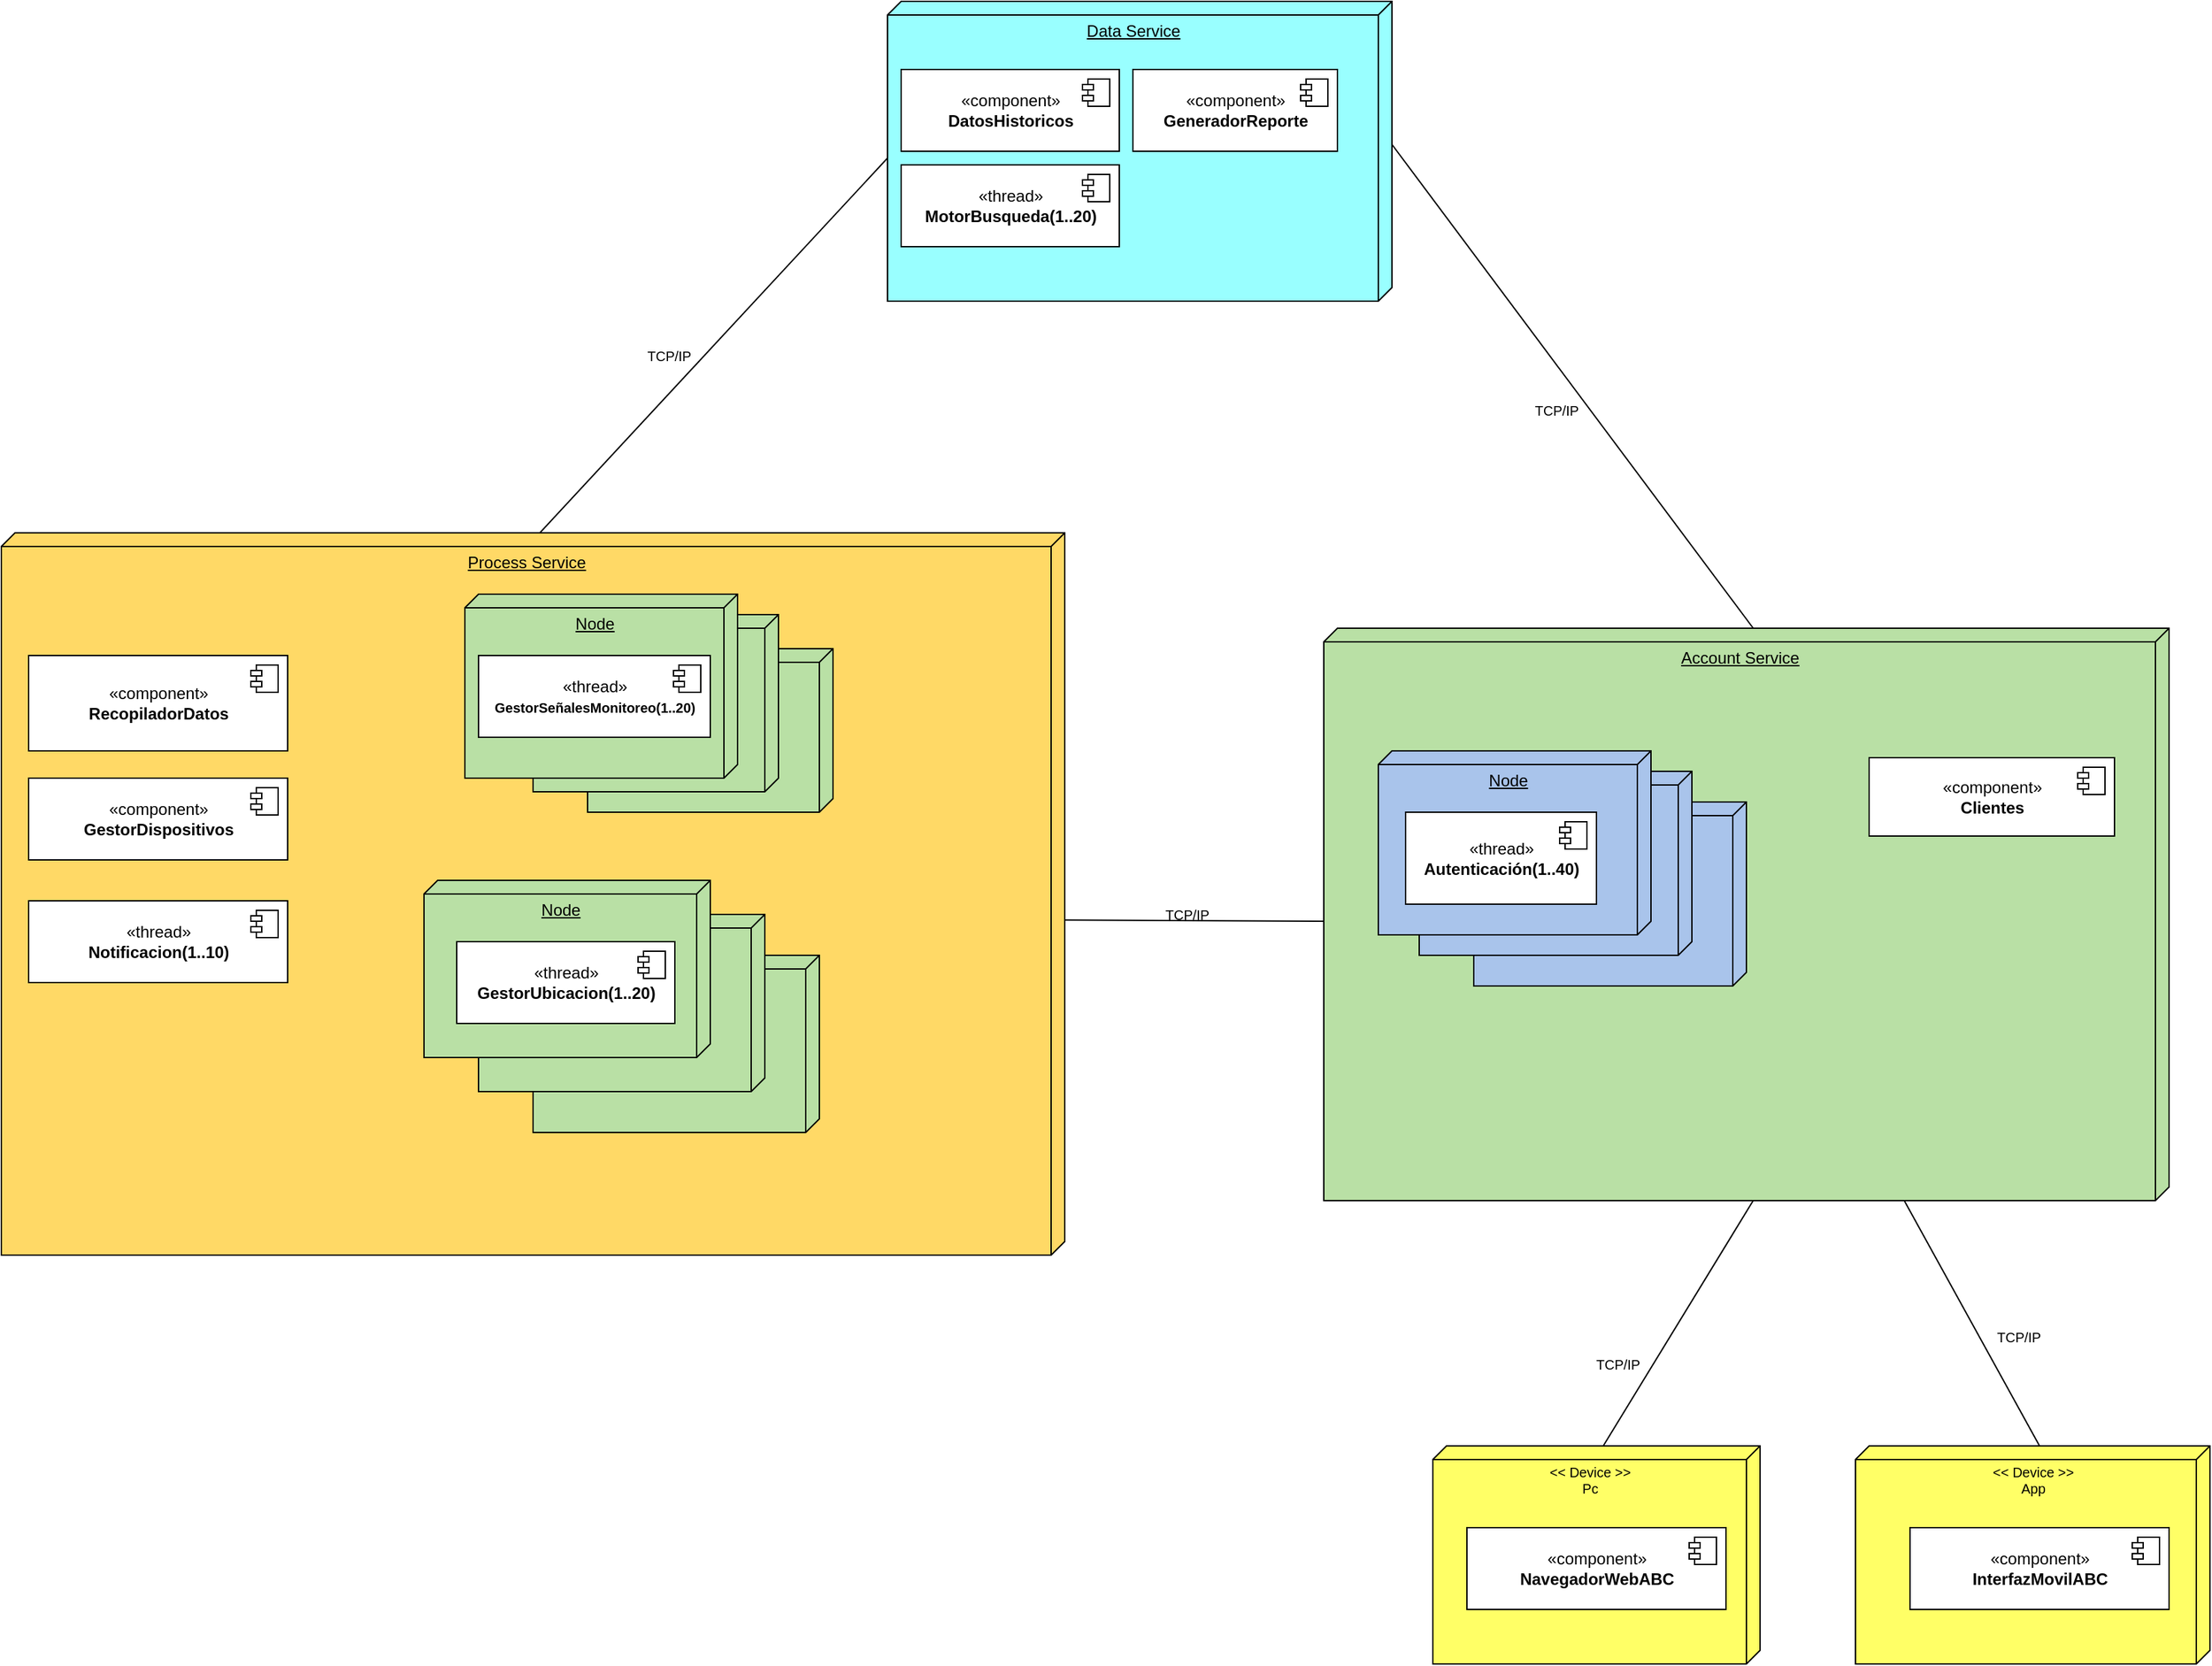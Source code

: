 <mxfile version="20.2.7" type="github">
  <diagram id="e1punC9GSL0mhzM1jvfw" name="Página-1">
    <mxGraphModel dx="1972" dy="986" grid="1" gridSize="10" guides="1" tooltips="1" connect="1" arrows="1" fold="1" page="1" pageScale="1" pageWidth="827" pageHeight="1169" math="0" shadow="0">
      <root>
        <mxCell id="0" />
        <mxCell id="1" parent="0" />
        <mxCell id="JzsjHWGXUUnoyQSSQbKy-3" value="Account Service" style="verticalAlign=top;align=center;spacingTop=8;spacingLeft=2;spacingRight=12;shape=cube;size=10;direction=south;fontStyle=4;html=1;fillColor=#B9E0A5;" vertex="1" parent="1">
          <mxGeometry x="1050" y="490" width="620" height="420" as="geometry" />
        </mxCell>
        <mxCell id="JzsjHWGXUUnoyQSSQbKy-4" value="Process Service" style="verticalAlign=top;align=center;spacingTop=8;spacingLeft=2;spacingRight=12;shape=cube;size=10;direction=south;fontStyle=4;html=1;fillColor=#FFD966;" vertex="1" parent="1">
          <mxGeometry x="80" y="420" width="780" height="530" as="geometry" />
        </mxCell>
        <mxCell id="JzsjHWGXUUnoyQSSQbKy-5" value="&lt;span style=&quot;&quot;&gt;Data Service&lt;/span&gt;" style="verticalAlign=top;align=center;spacingTop=8;spacingLeft=2;spacingRight=12;shape=cube;size=10;direction=south;fontStyle=4;html=1;fillColor=#99FFFF;" vertex="1" parent="1">
          <mxGeometry x="730" y="30" width="370" height="220" as="geometry" />
        </mxCell>
        <mxCell id="JzsjHWGXUUnoyQSSQbKy-8" value="«component»&lt;br&gt;&lt;b&gt;RecopiladorDatos&lt;/b&gt;" style="html=1;dropTarget=0;" vertex="1" parent="1">
          <mxGeometry x="100" y="510" width="190" height="70" as="geometry" />
        </mxCell>
        <mxCell id="JzsjHWGXUUnoyQSSQbKy-9" value="" style="shape=module;jettyWidth=8;jettyHeight=4;" vertex="1" parent="JzsjHWGXUUnoyQSSQbKy-8">
          <mxGeometry x="1" width="20" height="20" relative="1" as="geometry">
            <mxPoint x="-27" y="7" as="offset" />
          </mxGeometry>
        </mxCell>
        <mxCell id="JzsjHWGXUUnoyQSSQbKy-12" value="«component»&lt;br&gt;&lt;b&gt;GestorDispositivos&lt;/b&gt;" style="html=1;dropTarget=0;" vertex="1" parent="1">
          <mxGeometry x="100" y="600" width="190" height="60" as="geometry" />
        </mxCell>
        <mxCell id="JzsjHWGXUUnoyQSSQbKy-13" value="" style="shape=module;jettyWidth=8;jettyHeight=4;" vertex="1" parent="JzsjHWGXUUnoyQSSQbKy-12">
          <mxGeometry x="1" width="20" height="20" relative="1" as="geometry">
            <mxPoint x="-27" y="7" as="offset" />
          </mxGeometry>
        </mxCell>
        <mxCell id="JzsjHWGXUUnoyQSSQbKy-14" value="«thread»&lt;br&gt;&lt;b&gt;Notificacion(1..10)&lt;/b&gt;" style="html=1;dropTarget=0;" vertex="1" parent="1">
          <mxGeometry x="100" y="690" width="190" height="60" as="geometry" />
        </mxCell>
        <mxCell id="JzsjHWGXUUnoyQSSQbKy-15" value="" style="shape=module;jettyWidth=8;jettyHeight=4;" vertex="1" parent="JzsjHWGXUUnoyQSSQbKy-14">
          <mxGeometry x="1" width="20" height="20" relative="1" as="geometry">
            <mxPoint x="-27" y="7" as="offset" />
          </mxGeometry>
        </mxCell>
        <mxCell id="JzsjHWGXUUnoyQSSQbKy-35" value="Block" style="verticalAlign=top;align=left;spacingTop=8;spacingLeft=2;spacingRight=12;shape=cube;size=10;direction=south;fontStyle=4;html=1;fillColor=#B9E0A5;" vertex="1" parent="1">
          <mxGeometry x="510" y="505" width="180" height="120" as="geometry" />
        </mxCell>
        <mxCell id="JzsjHWGXUUnoyQSSQbKy-36" value="" style="verticalAlign=top;align=left;spacingTop=8;spacingLeft=2;spacingRight=12;shape=cube;size=10;direction=south;fontStyle=4;html=1;fillColor=#B9E0A5;" vertex="1" parent="1">
          <mxGeometry x="470" y="480" width="180" height="130" as="geometry" />
        </mxCell>
        <mxCell id="JzsjHWGXUUnoyQSSQbKy-37" value="Node" style="verticalAlign=top;align=center;spacingTop=8;spacingLeft=2;spacingRight=12;shape=cube;size=10;direction=south;fontStyle=4;html=1;fillColor=#B9E0A5;" vertex="1" parent="1">
          <mxGeometry x="420" y="465" width="200" height="135" as="geometry" />
        </mxCell>
        <mxCell id="JzsjHWGXUUnoyQSSQbKy-10" value="«thread»&lt;br&gt;&lt;b&gt;&lt;font style=&quot;font-size: 10px;&quot;&gt;GestorSeñalesMonitoreo(1..20)&lt;/font&gt;&lt;br&gt;&lt;/b&gt;" style="html=1;dropTarget=0;" vertex="1" parent="1">
          <mxGeometry x="430" y="510" width="170" height="60" as="geometry" />
        </mxCell>
        <mxCell id="JzsjHWGXUUnoyQSSQbKy-11" value="" style="shape=module;jettyWidth=8;jettyHeight=4;" vertex="1" parent="JzsjHWGXUUnoyQSSQbKy-10">
          <mxGeometry x="1" width="20" height="20" relative="1" as="geometry">
            <mxPoint x="-27" y="7" as="offset" />
          </mxGeometry>
        </mxCell>
        <mxCell id="JzsjHWGXUUnoyQSSQbKy-40" value="" style="verticalAlign=top;align=left;spacingTop=8;spacingLeft=2;spacingRight=12;shape=cube;size=10;direction=south;fontStyle=4;html=1;fillColor=#B9E0A5;" vertex="1" parent="1">
          <mxGeometry x="470" y="730" width="210" height="130" as="geometry" />
        </mxCell>
        <mxCell id="JzsjHWGXUUnoyQSSQbKy-39" value="" style="verticalAlign=top;align=left;spacingTop=8;spacingLeft=2;spacingRight=12;shape=cube;size=10;direction=south;fontStyle=4;html=1;fillColor=#B9E0A5;" vertex="1" parent="1">
          <mxGeometry x="430" y="700" width="210" height="130" as="geometry" />
        </mxCell>
        <mxCell id="JzsjHWGXUUnoyQSSQbKy-38" value="Node" style="verticalAlign=top;align=center;spacingTop=8;spacingLeft=2;spacingRight=12;shape=cube;size=10;direction=south;fontStyle=4;html=1;fillColor=#B9E0A5;" vertex="1" parent="1">
          <mxGeometry x="390" y="675" width="210" height="130" as="geometry" />
        </mxCell>
        <mxCell id="JzsjHWGXUUnoyQSSQbKy-41" value="«thread»&lt;br&gt;&lt;b&gt;GestorUbicacion(1..20)&lt;br&gt;&lt;/b&gt;" style="html=1;dropTarget=0;" vertex="1" parent="1">
          <mxGeometry x="414" y="720" width="160" height="60" as="geometry" />
        </mxCell>
        <mxCell id="JzsjHWGXUUnoyQSSQbKy-42" value="" style="shape=module;jettyWidth=8;jettyHeight=4;" vertex="1" parent="JzsjHWGXUUnoyQSSQbKy-41">
          <mxGeometry x="1" width="20" height="20" relative="1" as="geometry">
            <mxPoint x="-27" y="7" as="offset" />
          </mxGeometry>
        </mxCell>
        <mxCell id="JzsjHWGXUUnoyQSSQbKy-43" value="«component»&lt;br&gt;&lt;b&gt;Clientes&lt;/b&gt;" style="html=1;dropTarget=0;" vertex="1" parent="1">
          <mxGeometry x="1450" y="585" width="180" height="57.5" as="geometry" />
        </mxCell>
        <mxCell id="JzsjHWGXUUnoyQSSQbKy-44" value="" style="shape=module;jettyWidth=8;jettyHeight=4;" vertex="1" parent="JzsjHWGXUUnoyQSSQbKy-43">
          <mxGeometry x="1" width="20" height="20" relative="1" as="geometry">
            <mxPoint x="-27" y="7" as="offset" />
          </mxGeometry>
        </mxCell>
        <mxCell id="JzsjHWGXUUnoyQSSQbKy-51" value="Node" style="verticalAlign=top;align=center;spacingTop=8;spacingLeft=2;spacingRight=12;shape=cube;size=10;direction=south;fontStyle=4;html=1;fillColor=#A9C4EB;" vertex="1" parent="1">
          <mxGeometry x="1160" y="617.5" width="200" height="135" as="geometry" />
        </mxCell>
        <mxCell id="JzsjHWGXUUnoyQSSQbKy-50" value="Node" style="verticalAlign=top;align=center;spacingTop=8;spacingLeft=2;spacingRight=12;shape=cube;size=10;direction=south;fontStyle=4;html=1;fillColor=#A9C4EB;" vertex="1" parent="1">
          <mxGeometry x="1120" y="595" width="200" height="135" as="geometry" />
        </mxCell>
        <mxCell id="JzsjHWGXUUnoyQSSQbKy-49" value="Node" style="verticalAlign=top;align=center;spacingTop=8;spacingLeft=2;spacingRight=12;shape=cube;size=10;direction=south;fontStyle=4;html=1;fillColor=#A9C4EB;" vertex="1" parent="1">
          <mxGeometry x="1090" y="580" width="200" height="135" as="geometry" />
        </mxCell>
        <mxCell id="JzsjHWGXUUnoyQSSQbKy-45" value="«thread»&lt;br&gt;&lt;b&gt;Autenticación(1..40)&lt;/b&gt;" style="html=1;dropTarget=0;" vertex="1" parent="1">
          <mxGeometry x="1110" y="625" width="140" height="67.5" as="geometry" />
        </mxCell>
        <mxCell id="JzsjHWGXUUnoyQSSQbKy-46" value="" style="shape=module;jettyWidth=8;jettyHeight=4;" vertex="1" parent="JzsjHWGXUUnoyQSSQbKy-45">
          <mxGeometry x="1" width="20" height="20" relative="1" as="geometry">
            <mxPoint x="-27" y="7" as="offset" />
          </mxGeometry>
        </mxCell>
        <mxCell id="JzsjHWGXUUnoyQSSQbKy-52" value="«component»&lt;br&gt;&lt;b&gt;DatosHistoricos&lt;br&gt;&lt;/b&gt;" style="html=1;dropTarget=0;" vertex="1" parent="1">
          <mxGeometry x="740" y="80" width="160" height="60" as="geometry" />
        </mxCell>
        <mxCell id="JzsjHWGXUUnoyQSSQbKy-53" value="" style="shape=module;jettyWidth=8;jettyHeight=4;" vertex="1" parent="JzsjHWGXUUnoyQSSQbKy-52">
          <mxGeometry x="1" width="20" height="20" relative="1" as="geometry">
            <mxPoint x="-27" y="7" as="offset" />
          </mxGeometry>
        </mxCell>
        <mxCell id="JzsjHWGXUUnoyQSSQbKy-54" value="«thread»&lt;br&gt;&lt;b&gt;MotorBusqueda(1..20)&lt;/b&gt;" style="html=1;dropTarget=0;" vertex="1" parent="1">
          <mxGeometry x="740" y="150" width="160" height="60" as="geometry" />
        </mxCell>
        <mxCell id="JzsjHWGXUUnoyQSSQbKy-55" value="" style="shape=module;jettyWidth=8;jettyHeight=4;" vertex="1" parent="JzsjHWGXUUnoyQSSQbKy-54">
          <mxGeometry x="1" width="20" height="20" relative="1" as="geometry">
            <mxPoint x="-27" y="7" as="offset" />
          </mxGeometry>
        </mxCell>
        <mxCell id="JzsjHWGXUUnoyQSSQbKy-57" value="«component»&lt;br&gt;&lt;b&gt;GeneradorReporte&lt;/b&gt;" style="html=1;dropTarget=0;" vertex="1" parent="1">
          <mxGeometry x="910" y="80" width="150" height="60" as="geometry" />
        </mxCell>
        <mxCell id="JzsjHWGXUUnoyQSSQbKy-58" value="" style="shape=module;jettyWidth=8;jettyHeight=4;" vertex="1" parent="JzsjHWGXUUnoyQSSQbKy-57">
          <mxGeometry x="1" width="20" height="20" relative="1" as="geometry">
            <mxPoint x="-27" y="7" as="offset" />
          </mxGeometry>
        </mxCell>
        <mxCell id="JzsjHWGXUUnoyQSSQbKy-60" value="" style="endArrow=none;html=1;rounded=0;fontSize=10;exitX=0;exitY=0;exitDx=0;exitDy=305;exitPerimeter=0;entryX=0;entryY=0;entryDx=105;entryDy=0;entryPerimeter=0;" edge="1" parent="1" source="JzsjHWGXUUnoyQSSQbKy-3" target="JzsjHWGXUUnoyQSSQbKy-5">
          <mxGeometry width="50" height="50" relative="1" as="geometry">
            <mxPoint x="620" y="390" as="sourcePoint" />
            <mxPoint x="670" y="340" as="targetPoint" />
          </mxGeometry>
        </mxCell>
        <mxCell id="JzsjHWGXUUnoyQSSQbKy-61" value="&lt;blockquote style=&quot;margin: 0 0 0 40px; border: none; padding: 0px;&quot;&gt;TCP/IP&lt;/blockquote&gt;" style="text;html=1;strokeColor=none;fillColor=none;align=center;verticalAlign=middle;whiteSpace=wrap;rounded=0;fontSize=10;" vertex="1" parent="1">
          <mxGeometry x="510" y="280" width="80" height="20" as="geometry" />
        </mxCell>
        <mxCell id="JzsjHWGXUUnoyQSSQbKy-62" value="&lt;blockquote style=&quot;margin: 0 0 0 40px; border: none; padding: 0px;&quot;&gt;TCP/IP&lt;/blockquote&gt;" style="text;html=1;strokeColor=none;fillColor=none;align=center;verticalAlign=middle;whiteSpace=wrap;rounded=0;fontSize=10;" vertex="1" parent="1">
          <mxGeometry x="890" y="690" width="80" height="20" as="geometry" />
        </mxCell>
        <mxCell id="JzsjHWGXUUnoyQSSQbKy-63" value="" style="endArrow=none;html=1;rounded=0;fontSize=10;exitX=0.536;exitY=0;exitDx=0;exitDy=0;exitPerimeter=0;entryX=0;entryY=0;entryDx=215;entryDy=620;entryPerimeter=0;" edge="1" parent="1" source="JzsjHWGXUUnoyQSSQbKy-4" target="JzsjHWGXUUnoyQSSQbKy-3">
          <mxGeometry width="50" height="50" relative="1" as="geometry">
            <mxPoint x="849.22" y="616.97" as="sourcePoint" />
            <mxPoint x="1290" y="448.03" as="targetPoint" />
          </mxGeometry>
        </mxCell>
        <mxCell id="JzsjHWGXUUnoyQSSQbKy-64" value="" style="verticalAlign=top;align=left;spacingTop=8;spacingLeft=2;spacingRight=12;shape=cube;size=10;direction=south;fontStyle=4;html=1;fontSize=10;fillColor=#FFFF66;" vertex="1" parent="1">
          <mxGeometry x="1440" y="1090" width="260" height="160" as="geometry" />
        </mxCell>
        <mxCell id="JzsjHWGXUUnoyQSSQbKy-65" value="" style="verticalAlign=top;align=left;spacingTop=8;spacingLeft=2;spacingRight=12;shape=cube;size=10;direction=south;fontStyle=4;html=1;fontSize=10;fillColor=#FFFF66;" vertex="1" parent="1">
          <mxGeometry x="1130" y="1090" width="240" height="160" as="geometry" />
        </mxCell>
        <mxCell id="JzsjHWGXUUnoyQSSQbKy-67" value="" style="endArrow=none;html=1;rounded=0;fontSize=10;exitX=0;exitY=0;exitDx=0;exitDy=115;exitPerimeter=0;entryX=1;entryY=0.492;entryDx=0;entryDy=0;entryPerimeter=0;" edge="1" parent="1" source="JzsjHWGXUUnoyQSSQbKy-65" target="JzsjHWGXUUnoyQSSQbKy-3">
          <mxGeometry width="50" height="50" relative="1" as="geometry">
            <mxPoint x="900" y="1030" as="sourcePoint" />
            <mxPoint x="1090" y="1050.92" as="targetPoint" />
          </mxGeometry>
        </mxCell>
        <mxCell id="JzsjHWGXUUnoyQSSQbKy-68" value="" style="endArrow=none;html=1;rounded=0;fontSize=10;exitX=0;exitY=0;exitDx=0;exitDy=125;exitPerimeter=0;" edge="1" parent="1" source="JzsjHWGXUUnoyQSSQbKy-64" target="JzsjHWGXUUnoyQSSQbKy-3">
          <mxGeometry width="50" height="50" relative="1" as="geometry">
            <mxPoint x="1136" y="1110" as="sourcePoint" />
            <mxPoint x="1374.96" y="940" as="targetPoint" />
          </mxGeometry>
        </mxCell>
        <mxCell id="JzsjHWGXUUnoyQSSQbKy-69" value="&amp;lt;&amp;lt; Device &amp;gt;&amp;gt;&lt;br&gt;Pc" style="text;html=1;strokeColor=none;fillColor=none;align=center;verticalAlign=middle;whiteSpace=wrap;rounded=0;fontSize=10;" vertex="1" parent="1">
          <mxGeometry x="1211" y="1100" width="69" height="30" as="geometry" />
        </mxCell>
        <mxCell id="JzsjHWGXUUnoyQSSQbKy-70" value="&amp;lt;&amp;lt; Device &amp;gt;&amp;gt;&lt;br&gt;App" style="text;html=1;strokeColor=none;fillColor=none;align=center;verticalAlign=middle;whiteSpace=wrap;rounded=0;fontSize=10;" vertex="1" parent="1">
          <mxGeometry x="1535.5" y="1100" width="69" height="30" as="geometry" />
        </mxCell>
        <mxCell id="JzsjHWGXUUnoyQSSQbKy-71" value="«component»&lt;br&gt;&lt;b&gt;NavegadorWebABC&lt;/b&gt;" style="html=1;dropTarget=0;" vertex="1" parent="1">
          <mxGeometry x="1155" y="1150" width="190" height="60" as="geometry" />
        </mxCell>
        <mxCell id="JzsjHWGXUUnoyQSSQbKy-72" value="" style="shape=module;jettyWidth=8;jettyHeight=4;" vertex="1" parent="JzsjHWGXUUnoyQSSQbKy-71">
          <mxGeometry x="1" width="20" height="20" relative="1" as="geometry">
            <mxPoint x="-27" y="7" as="offset" />
          </mxGeometry>
        </mxCell>
        <mxCell id="JzsjHWGXUUnoyQSSQbKy-73" value="«component»&lt;br&gt;&lt;b&gt;InterfazMovilABC&lt;/b&gt;" style="html=1;dropTarget=0;" vertex="1" parent="1">
          <mxGeometry x="1480" y="1150" width="190" height="60" as="geometry" />
        </mxCell>
        <mxCell id="JzsjHWGXUUnoyQSSQbKy-74" value="" style="shape=module;jettyWidth=8;jettyHeight=4;" vertex="1" parent="JzsjHWGXUUnoyQSSQbKy-73">
          <mxGeometry x="1" width="20" height="20" relative="1" as="geometry">
            <mxPoint x="-27" y="7" as="offset" />
          </mxGeometry>
        </mxCell>
        <mxCell id="JzsjHWGXUUnoyQSSQbKy-75" value="&lt;blockquote style=&quot;margin: 0 0 0 40px; border: none; padding: 0px;&quot;&gt;TCP/IP&lt;/blockquote&gt;" style="text;html=1;strokeColor=none;fillColor=none;align=center;verticalAlign=middle;whiteSpace=wrap;rounded=0;fontSize=10;" vertex="1" parent="1">
          <mxGeometry x="1205.5" y="1020" width="80" height="20" as="geometry" />
        </mxCell>
        <mxCell id="JzsjHWGXUUnoyQSSQbKy-76" value="&lt;blockquote style=&quot;margin: 0 0 0 40px; border: none; padding: 0px;&quot;&gt;TCP/IP&lt;/blockquote&gt;" style="text;html=1;strokeColor=none;fillColor=none;align=center;verticalAlign=middle;whiteSpace=wrap;rounded=0;fontSize=10;" vertex="1" parent="1">
          <mxGeometry x="1500" y="1000" width="80" height="20" as="geometry" />
        </mxCell>
        <mxCell id="JzsjHWGXUUnoyQSSQbKy-90" value="" style="endArrow=none;html=1;rounded=0;fontSize=10;exitX=0;exitY=0;exitDx=0;exitDy=385;exitPerimeter=0;entryX=0;entryY=0;entryDx=115;entryDy=370;entryPerimeter=0;" edge="1" parent="1" source="JzsjHWGXUUnoyQSSQbKy-4" target="JzsjHWGXUUnoyQSSQbKy-5">
          <mxGeometry width="50" height="50" relative="1" as="geometry">
            <mxPoint x="775" y="380" as="sourcePoint" />
            <mxPoint x="320" y="140" as="targetPoint" />
          </mxGeometry>
        </mxCell>
        <mxCell id="JzsjHWGXUUnoyQSSQbKy-91" value="&lt;blockquote style=&quot;margin: 0 0 0 40px; border: none; padding: 0px;&quot;&gt;TCP/IP&lt;/blockquote&gt;" style="text;html=1;strokeColor=none;fillColor=none;align=center;verticalAlign=middle;whiteSpace=wrap;rounded=0;fontSize=10;" vertex="1" parent="1">
          <mxGeometry x="1161" y="320" width="80" height="20" as="geometry" />
        </mxCell>
      </root>
    </mxGraphModel>
  </diagram>
</mxfile>

